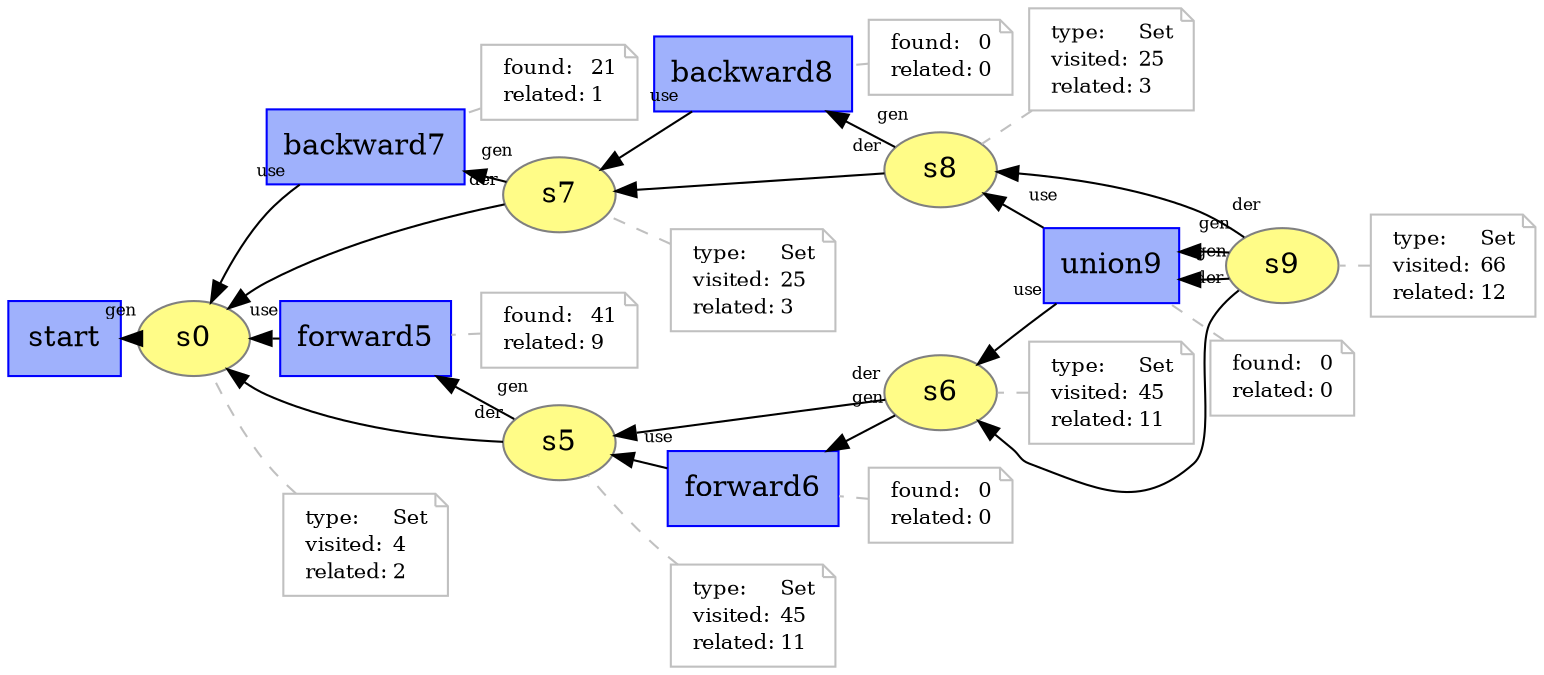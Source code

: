digraph "PROV" { size="16,12"; rankdir="RL"; ranksep="0.1"; 
"http://example.org/union9" [fillcolor="#9FB1FC",color="#0000FF",shape="polygon",sides="4",style="filled",label="union9",URL="http://example.org/union9"]
"-attrs0" [color="gray",shape="note",fontsize="10",fontcolor="black",label=<<TABLE cellpadding="0" border="0">
	<TR>
	    <TD align="left">found:</TD>
	    <TD align="left">0</TD>
	</TR>
	<TR>
	    <TD align="left">related:</TD>
	    <TD align="left">0</TD>
	</TR>
    </TABLE>>
]
"-attrs0" -> "http://example.org/union9" [color="gray",style="dashed",arrowhead="none"]
"http://example.org/forward6" [fillcolor="#9FB1FC",color="#0000FF",shape="polygon",sides="4",style="filled",label="forward6",URL="http://example.org/forward6"]
"-attrs1" [color="gray",shape="note",fontsize="10",fontcolor="black",label=<<TABLE cellpadding="0" border="0">
	<TR>
	    <TD align="left">found:</TD>
	    <TD align="left">0</TD>
	</TR>
	<TR>
	    <TD align="left">related:</TD>
	    <TD align="left">0</TD>
	</TR>
    </TABLE>>
]
"-attrs1" -> "http://example.org/forward6" [color="gray",style="dashed",arrowhead="none"]
"http://example.org/backward8" [fillcolor="#9FB1FC",color="#0000FF",shape="polygon",sides="4",style="filled",label="backward8",URL="http://example.org/backward8"]
"-attrs2" [color="gray",shape="note",fontsize="10",fontcolor="black",label=<<TABLE cellpadding="0" border="0">
	<TR>
	    <TD align="left">found:</TD>
	    <TD align="left">0</TD>
	</TR>
	<TR>
	    <TD align="left">related:</TD>
	    <TD align="left">0</TD>
	</TR>
    </TABLE>>
]
"-attrs2" -> "http://example.org/backward8" [color="gray",style="dashed",arrowhead="none"]
"http://example.org/forward5" [fillcolor="#9FB1FC",color="#0000FF",shape="polygon",sides="4",style="filled",label="forward5",URL="http://example.org/forward5"]
"-attrs3" [color="gray",shape="note",fontsize="10",fontcolor="black",label=<<TABLE cellpadding="0" border="0">
	<TR>
	    <TD align="left">found:</TD>
	    <TD align="left">41</TD>
	</TR>
	<TR>
	    <TD align="left">related:</TD>
	    <TD align="left">9</TD>
	</TR>
    </TABLE>>
]
"-attrs3" -> "http://example.org/forward5" [color="gray",style="dashed",arrowhead="none"]
"http://example.org/backward7" [fillcolor="#9FB1FC",color="#0000FF",shape="polygon",sides="4",style="filled",label="backward7",URL="http://example.org/backward7"]
"-attrs4" [color="gray",shape="note",fontsize="10",fontcolor="black",label=<<TABLE cellpadding="0" border="0">
	<TR>
	    <TD align="left">found:</TD>
	    <TD align="left">21</TD>
	</TR>
	<TR>
	    <TD align="left">related:</TD>
	    <TD align="left">1</TD>
	</TR>
    </TABLE>>
]
"-attrs4" -> "http://example.org/backward7" [color="gray",style="dashed",arrowhead="none"]
"http://example.org/start" [fillcolor="#9FB1FC",color="#0000FF",shape="polygon",sides="4",style="filled",label="start",URL="http://example.org/start"]
"http://example.org/s9" [fillcolor="#FFFC87",color="#808080",style="filled",label="s9",URL="http://example.org/s9"]
"-attrs5" [color="gray",shape="note",fontsize="10",fontcolor="black",label=<<TABLE cellpadding="0" border="0">
	<TR>
	    <TD align="left">type:</TD>
	    <TD align="left">Set</TD>
	</TR>
	<TR>
	    <TD align="left">visited:</TD>
	    <TD align="left">66</TD>
	</TR>
	<TR>
	    <TD align="left">related:</TD>
	    <TD align="left">12</TD>
	</TR>
    </TABLE>>
]
"-attrs5" -> "http://example.org/s9" [color="gray",style="dashed",arrowhead="none"]
"http://example.org/s6" [fillcolor="#FFFC87",color="#808080",style="filled",label="s6",URL="http://example.org/s6"]
"-attrs6" [color="gray",shape="note",fontsize="10",fontcolor="black",label=<<TABLE cellpadding="0" border="0">
	<TR>
	    <TD align="left">type:</TD>
	    <TD align="left">Set</TD>
	</TR>
	<TR>
	    <TD align="left">visited:</TD>
	    <TD align="left">45</TD>
	</TR>
	<TR>
	    <TD align="left">related:</TD>
	    <TD align="left">11</TD>
	</TR>
    </TABLE>>
]
"-attrs6" -> "http://example.org/s6" [color="gray",style="dashed",arrowhead="none"]
"http://example.org/s8" [fillcolor="#FFFC87",color="#808080",style="filled",label="s8",URL="http://example.org/s8"]
"-attrs7" [color="gray",shape="note",fontsize="10",fontcolor="black",label=<<TABLE cellpadding="0" border="0">
	<TR>
	    <TD align="left">type:</TD>
	    <TD align="left">Set</TD>
	</TR>
	<TR>
	    <TD align="left">visited:</TD>
	    <TD align="left">25</TD>
	</TR>
	<TR>
	    <TD align="left">related:</TD>
	    <TD align="left">3</TD>
	</TR>
    </TABLE>>
]
"-attrs7" -> "http://example.org/s8" [color="gray",style="dashed",arrowhead="none"]
"http://example.org/s5" [fillcolor="#FFFC87",color="#808080",style="filled",label="s5",URL="http://example.org/s5"]
"-attrs8" [color="gray",shape="note",fontsize="10",fontcolor="black",label=<<TABLE cellpadding="0" border="0">
	<TR>
	    <TD align="left">type:</TD>
	    <TD align="left">Set</TD>
	</TR>
	<TR>
	    <TD align="left">visited:</TD>
	    <TD align="left">45</TD>
	</TR>
	<TR>
	    <TD align="left">related:</TD>
	    <TD align="left">11</TD>
	</TR>
    </TABLE>>
]
"-attrs8" -> "http://example.org/s5" [color="gray",style="dashed",arrowhead="none"]
"http://example.org/s7" [fillcolor="#FFFC87",color="#808080",style="filled",label="s7",URL="http://example.org/s7"]
"-attrs9" [color="gray",shape="note",fontsize="10",fontcolor="black",label=<<TABLE cellpadding="0" border="0">
	<TR>
	    <TD align="left">type:</TD>
	    <TD align="left">Set</TD>
	</TR>
	<TR>
	    <TD align="left">visited:</TD>
	    <TD align="left">25</TD>
	</TR>
	<TR>
	    <TD align="left">related:</TD>
	    <TD align="left">3</TD>
	</TR>
    </TABLE>>
]
"-attrs9" -> "http://example.org/s7" [color="gray",style="dashed",arrowhead="none"]
"http://example.org/s0" [fillcolor="#FFFC87",color="#808080",style="filled",label="s0",URL="http://example.org/s0"]
"-attrs10" [color="gray",shape="note",fontsize="10",fontcolor="black",label=<<TABLE cellpadding="0" border="0">
	<TR>
	    <TD align="left">type:</TD>
	    <TD align="left">Set</TD>
	</TR>
	<TR>
	    <TD align="left">visited:</TD>
	    <TD align="left">4</TD>
	</TR>
	<TR>
	    <TD align="left">related:</TD>
	    <TD align="left">2</TD>
	</TR>
    </TABLE>>
]
"-attrs10" -> "http://example.org/s0" [color="gray",style="dashed",arrowhead="none"]
"http://example.org/union9" -> "http://example.org/s6" [labelfontsize="8",labeldistance="1.5",labelangle="60.0",rotation="20",taillabel="use"]
"http://example.org/s9" -> "http://example.org/union9" [labelfontsize="8",labeldistance="1.5",labelangle="60.0",rotation="20",taillabel="gen"]
"http://example.org/s9" -> "http://example.org/s6" [labelfontsize="8",labeldistance="1.5",labelangle="60.0",rotation="20",taillabel="der"]
"http://example.org/union9" -> "http://example.org/s8" [labelfontsize="8",labeldistance="1.5",labelangle="60.0",rotation="20",taillabel="use"]
"http://example.org/s9" -> "http://example.org/union9" [labelfontsize="8",labeldistance="1.5",labelangle="60.0",rotation="20",taillabel="gen"]
"http://example.org/s9" -> "http://example.org/s8" [labelfontsize="8",labeldistance="1.5",labelangle="60.0",rotation="20",taillabel="der"]
"http://example.org/forward6" -> "http://example.org/s5" [labelfontsize="8",labeldistance="1.5",labelangle="60.0",rotation="20",taillabel="use"]
"http://example.org/s6" -> "http://example.org/forward6" [labelfontsize="8",labeldistance="1.5",labelangle="60.0",rotation="20",taillabel="gen"]
"http://example.org/s6" -> "http://example.org/s5" [labelfontsize="8",labeldistance="1.5",labelangle="60.0",rotation="20",taillabel="der"]
"http://example.org/backward8" -> "http://example.org/s7" [labelfontsize="8",labeldistance="1.5",labelangle="60.0",rotation="20",taillabel="use"]
"http://example.org/s8" -> "http://example.org/backward8" [labelfontsize="8",labeldistance="1.5",labelangle="60.0",rotation="20",taillabel="gen"]
"http://example.org/s8" -> "http://example.org/s7" [labelfontsize="8",labeldistance="1.5",labelangle="60.0",rotation="20",taillabel="der"]
"http://example.org/forward5" -> "http://example.org/s0" [labelfontsize="8",labeldistance="1.5",labelangle="60.0",rotation="20",taillabel="use"]
"http://example.org/s5" -> "http://example.org/forward5" [labelfontsize="8",labeldistance="1.5",labelangle="60.0",rotation="20",taillabel="gen"]
"http://example.org/s5" -> "http://example.org/s0" [labelfontsize="8",labeldistance="1.5",labelangle="60.0",rotation="20",taillabel="der"]
"http://example.org/backward7" -> "http://example.org/s0" [labelfontsize="8",labeldistance="1.5",labelangle="60.0",rotation="20",taillabel="use"]
"http://example.org/s7" -> "http://example.org/backward7" [labelfontsize="8",labeldistance="1.5",labelangle="60.0",rotation="20",taillabel="gen"]
"http://example.org/s7" -> "http://example.org/s0" [labelfontsize="8",labeldistance="1.5",labelangle="60.0",rotation="20",taillabel="der"]
"http://example.org/s0" -> "http://example.org/start" [labelfontsize="8",labeldistance="1.5",labelangle="60.0",rotation="20",taillabel="gen"]
}

